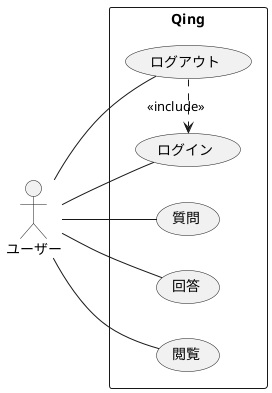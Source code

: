 @startuml usecase
left to right direction
actor ユーザー
rectangle Qing {
    ユーザー -- (質問)
    ユーザー -- (回答)
    ユーザー -- (閲覧)
    ユーザー -- (ログイン)
    ユーザー -- (ログアウト)
    (ログアウト) .> (ログイン): <<include>>
}
@enduml usecase